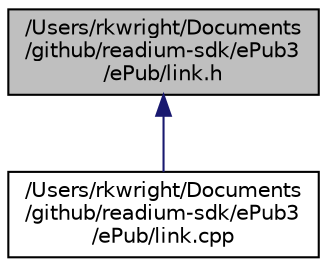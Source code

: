 digraph "/Users/rkwright/Documents/github/readium-sdk/ePub3/ePub/link.h"
{
  edge [fontname="Helvetica",fontsize="10",labelfontname="Helvetica",labelfontsize="10"];
  node [fontname="Helvetica",fontsize="10",shape=record];
  Node1 [label="/Users/rkwright/Documents\l/github/readium-sdk/ePub3\l/ePub/link.h",height=0.2,width=0.4,color="black", fillcolor="grey75", style="filled" fontcolor="black"];
  Node1 -> Node2 [dir="back",color="midnightblue",fontsize="10",style="solid",fontname="Helvetica"];
  Node2 [label="/Users/rkwright/Documents\l/github/readium-sdk/ePub3\l/ePub/link.cpp",height=0.2,width=0.4,color="black", fillcolor="white", style="filled",URL="$link_8cpp.xhtml"];
}
